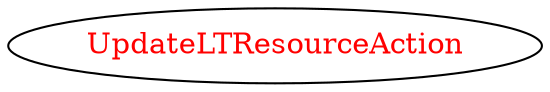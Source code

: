 digraph dependencyGraph {
 concentrate=true;
 ranksep="2.0";
 rankdir="LR"; 
 splines="ortho";
"UpdateLTResourceAction" [fontcolor="red"];
}